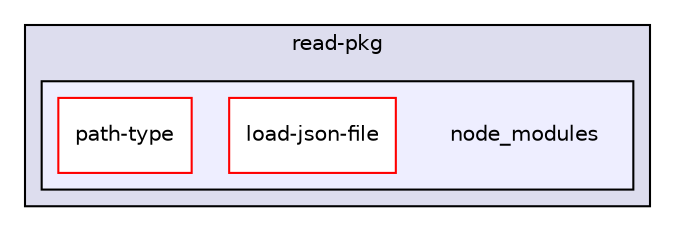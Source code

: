 digraph "gulp-src/node_modules/gulp-uglify/node_modules/gulp-util/node_modules/dateformat/node_modules/meow/node_modules/read-pkg-up/node_modules/read-pkg/node_modules" {
  compound=true
  node [ fontsize="10", fontname="Helvetica"];
  edge [ labelfontsize="10", labelfontname="Helvetica"];
  subgraph clusterdir_450c52c3d92704b5ba43a197c8048508 {
    graph [ bgcolor="#ddddee", pencolor="black", label="read-pkg" fontname="Helvetica", fontsize="10", URL="dir_450c52c3d92704b5ba43a197c8048508.html"]
  subgraph clusterdir_0e5c8e89100a6e58694d5f91297fe099 {
    graph [ bgcolor="#eeeeff", pencolor="black", label="" URL="dir_0e5c8e89100a6e58694d5f91297fe099.html"];
    dir_0e5c8e89100a6e58694d5f91297fe099 [shape=plaintext label="node_modules"];
    dir_86325a607283860ac7584503df27fdf3 [shape=box label="load-json-file" color="red" fillcolor="white" style="filled" URL="dir_86325a607283860ac7584503df27fdf3.html"];
    dir_26f5fb260c530d57261158017459618b [shape=box label="path-type" color="red" fillcolor="white" style="filled" URL="dir_26f5fb260c530d57261158017459618b.html"];
  }
  }
}
